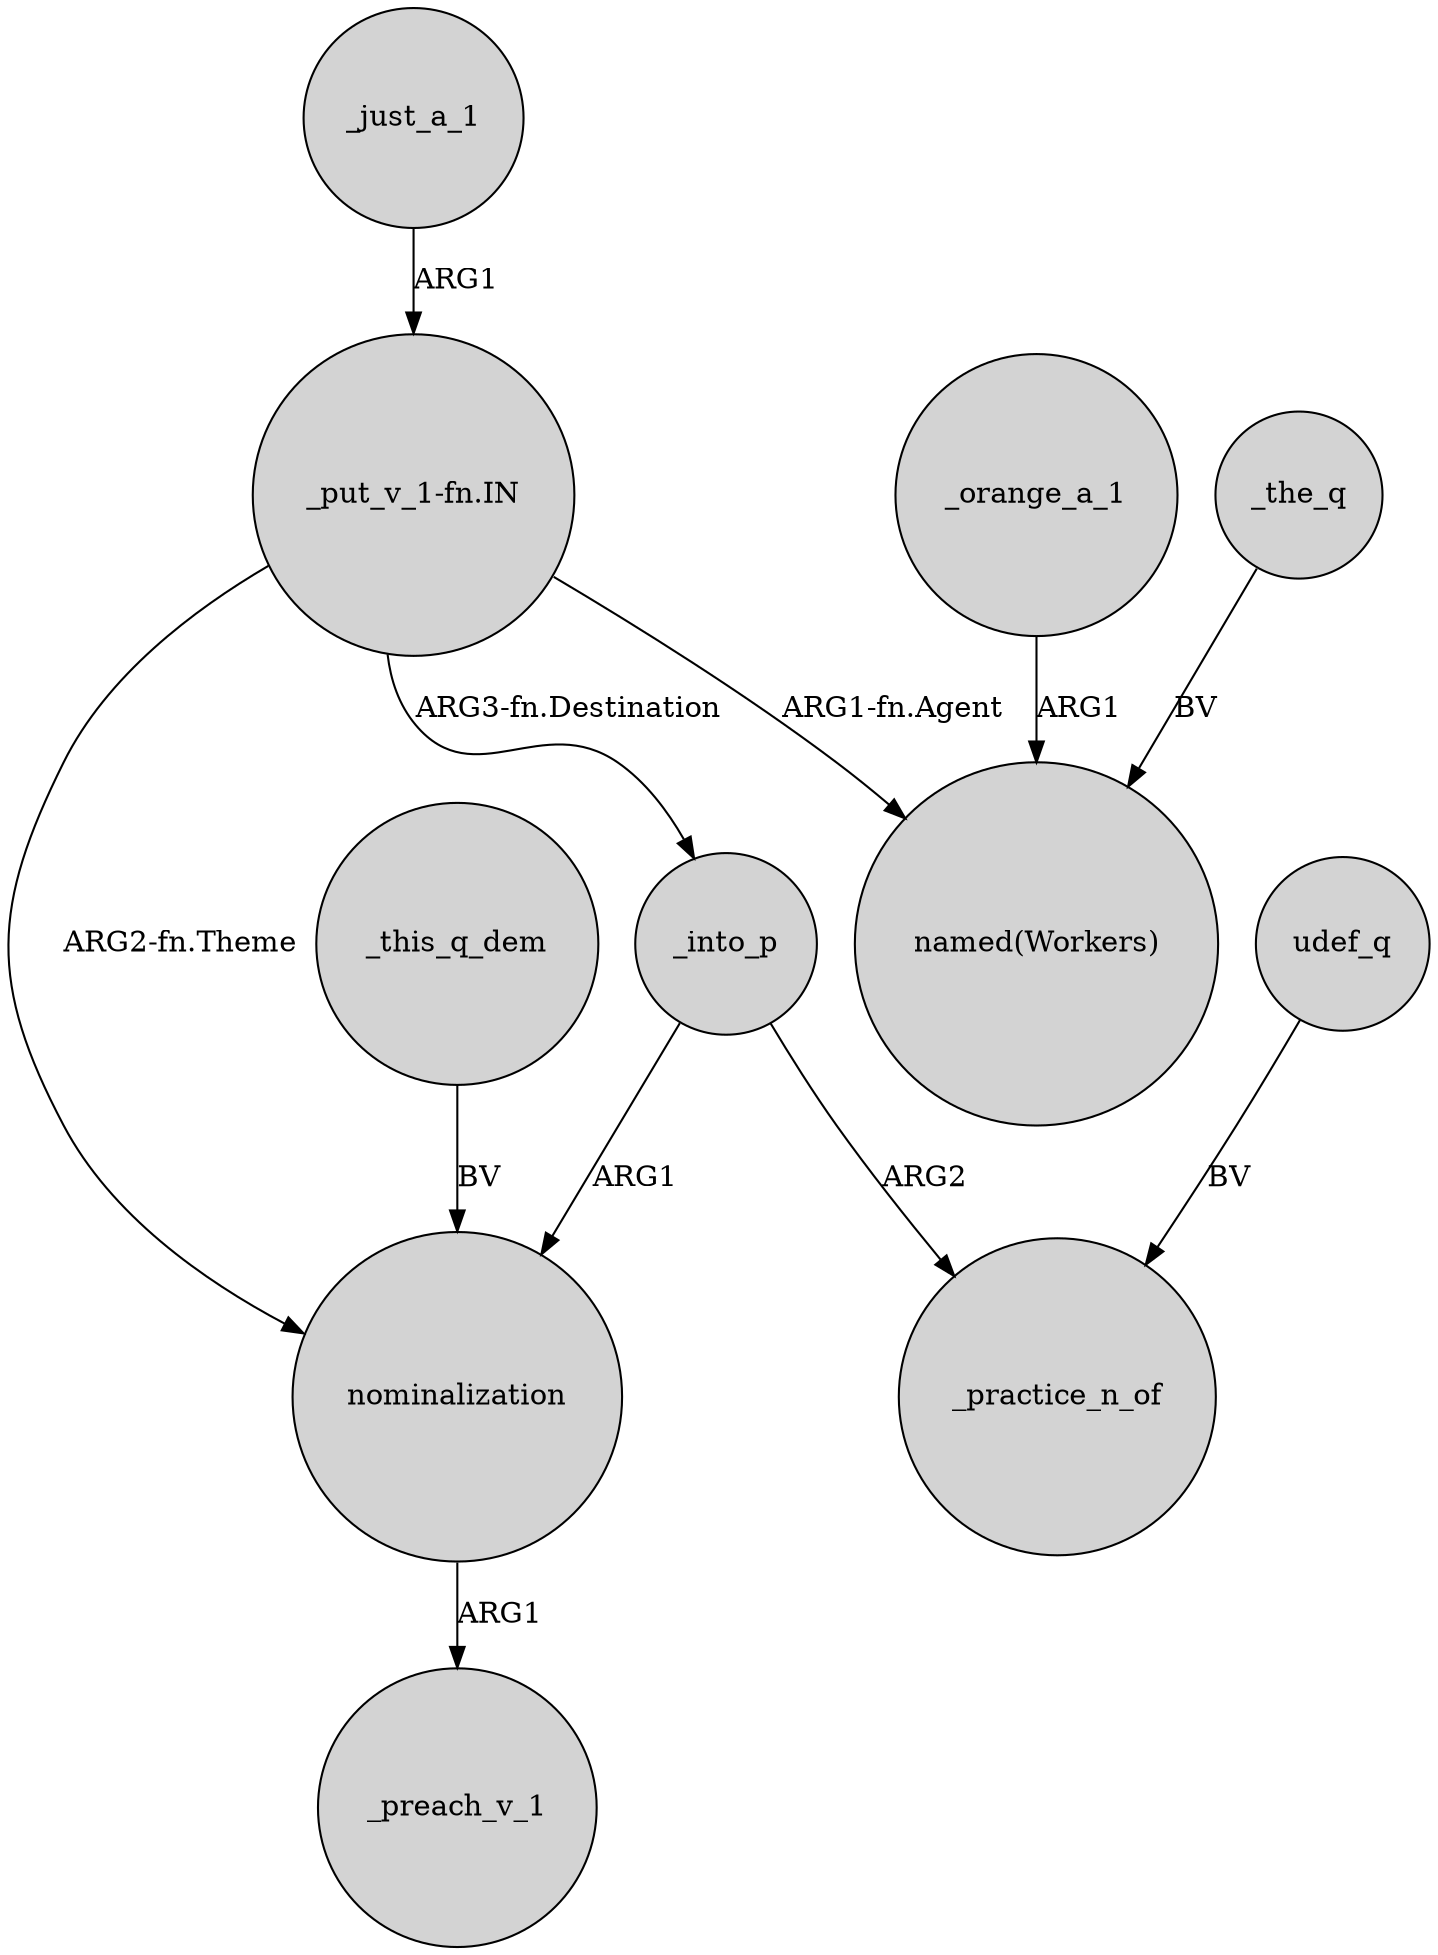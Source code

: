 digraph {
	node [shape=circle style=filled]
	"_put_v_1-fn.IN" -> _into_p [label="ARG3-fn.Destination"]
	"_put_v_1-fn.IN" -> "named(Workers)" [label="ARG1-fn.Agent"]
	_into_p -> nominalization [label=ARG1]
	nominalization -> _preach_v_1 [label=ARG1]
	_orange_a_1 -> "named(Workers)" [label=ARG1]
	udef_q -> _practice_n_of [label=BV]
	_into_p -> _practice_n_of [label=ARG2]
	_just_a_1 -> "_put_v_1-fn.IN" [label=ARG1]
	_this_q_dem -> nominalization [label=BV]
	_the_q -> "named(Workers)" [label=BV]
	"_put_v_1-fn.IN" -> nominalization [label="ARG2-fn.Theme"]
}

